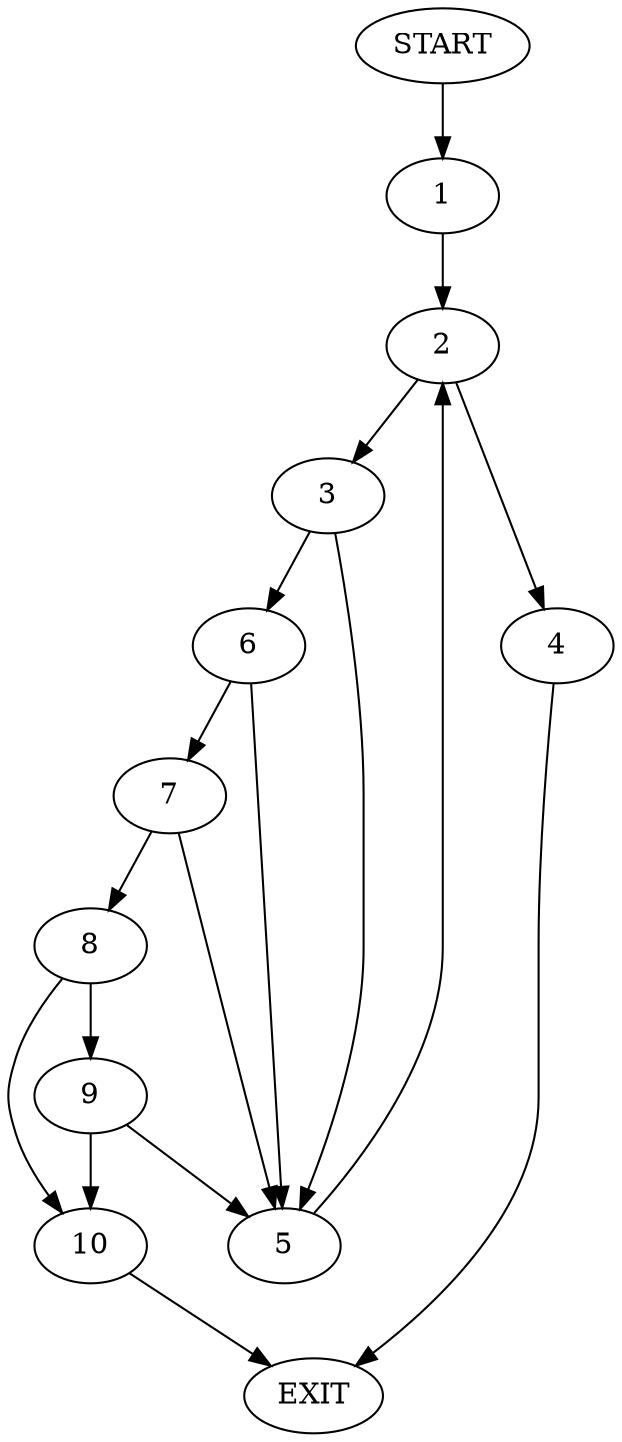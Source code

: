 digraph {
0 [label="START"]
11 [label="EXIT"]
0 -> 1
1 -> 2
2 -> 3
2 -> 4
3 -> 5
3 -> 6
4 -> 11
6 -> 5
6 -> 7
5 -> 2
7 -> 5
7 -> 8
8 -> 9
8 -> 10
9 -> 5
9 -> 10
10 -> 11
}
